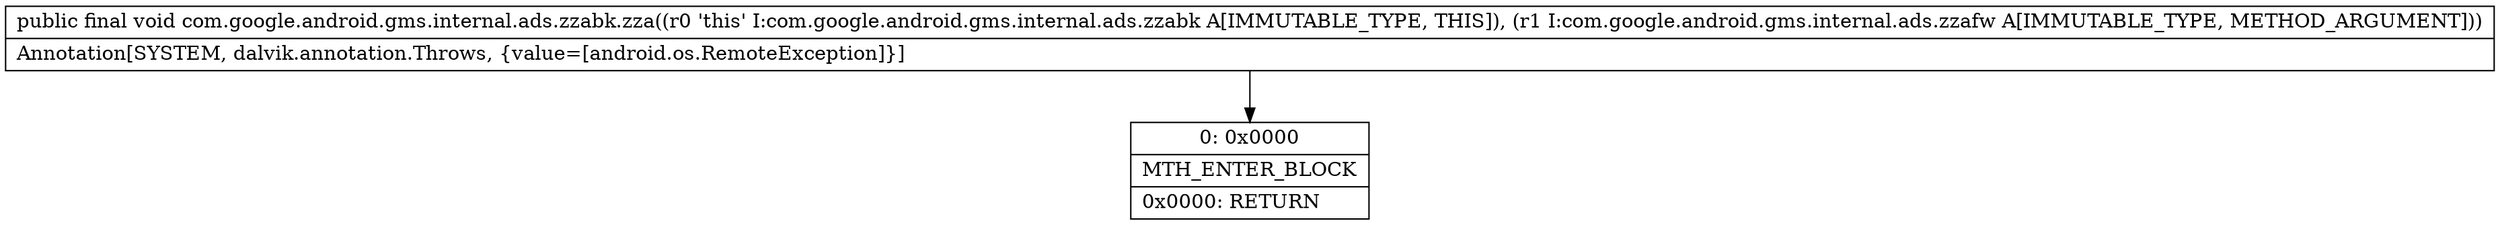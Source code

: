 digraph "CFG forcom.google.android.gms.internal.ads.zzabk.zza(Lcom\/google\/android\/gms\/internal\/ads\/zzafw;)V" {
Node_0 [shape=record,label="{0\:\ 0x0000|MTH_ENTER_BLOCK\l|0x0000: RETURN   \l}"];
MethodNode[shape=record,label="{public final void com.google.android.gms.internal.ads.zzabk.zza((r0 'this' I:com.google.android.gms.internal.ads.zzabk A[IMMUTABLE_TYPE, THIS]), (r1 I:com.google.android.gms.internal.ads.zzafw A[IMMUTABLE_TYPE, METHOD_ARGUMENT]))  | Annotation[SYSTEM, dalvik.annotation.Throws, \{value=[android.os.RemoteException]\}]\l}"];
MethodNode -> Node_0;
}

